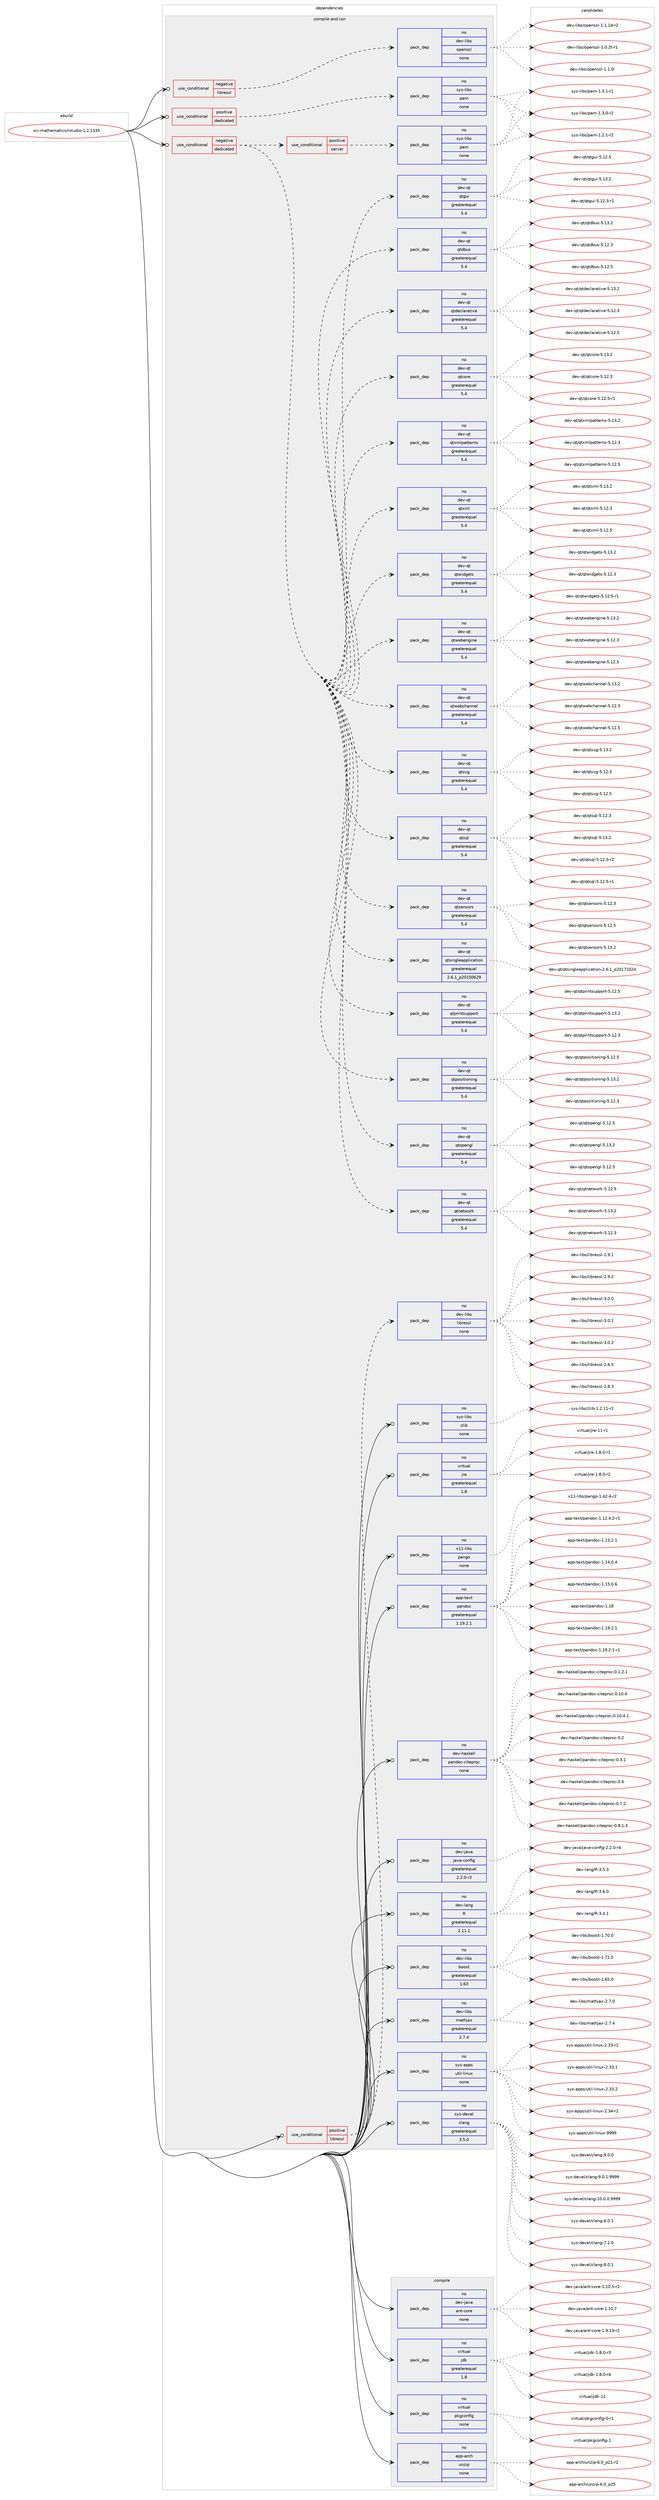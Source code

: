 digraph prolog {

# *************
# Graph options
# *************

newrank=true;
concentrate=true;
compound=true;
graph [rankdir=LR,fontname=Helvetica,fontsize=10,ranksep=1.5];#, ranksep=2.5, nodesep=0.2];
edge  [arrowhead=vee];
node  [fontname=Helvetica,fontsize=10];

# **********
# The ebuild
# **********

subgraph cluster_leftcol {
color=gray;
rank=same;
label=<<i>ebuild</i>>;
id [label="sci-mathematics/rstudio-1.2.1335", color=red, width=4, href="../sci-mathematics/rstudio-1.2.1335.svg"];
}

# ****************
# The dependencies
# ****************

subgraph cluster_midcol {
color=gray;
label=<<i>dependencies</i>>;
subgraph cluster_compile {
fillcolor="#eeeeee";
style=filled;
label=<<i>compile</i>>;
subgraph pack637800 {
dependency862418 [label=<<TABLE BORDER="0" CELLBORDER="1" CELLSPACING="0" CELLPADDING="4" WIDTH="220"><TR><TD ROWSPAN="6" CELLPADDING="30">pack_dep</TD></TR><TR><TD WIDTH="110">no</TD></TR><TR><TD>app-arch</TD></TR><TR><TD>unzip</TD></TR><TR><TD>none</TD></TR><TR><TD></TD></TR></TABLE>>, shape=none, color=blue];
}
id:e -> dependency862418:w [weight=20,style="solid",arrowhead="vee"];
subgraph pack637801 {
dependency862419 [label=<<TABLE BORDER="0" CELLBORDER="1" CELLSPACING="0" CELLPADDING="4" WIDTH="220"><TR><TD ROWSPAN="6" CELLPADDING="30">pack_dep</TD></TR><TR><TD WIDTH="110">no</TD></TR><TR><TD>dev-java</TD></TR><TR><TD>ant-core</TD></TR><TR><TD>none</TD></TR><TR><TD></TD></TR></TABLE>>, shape=none, color=blue];
}
id:e -> dependency862419:w [weight=20,style="solid",arrowhead="vee"];
subgraph pack637802 {
dependency862420 [label=<<TABLE BORDER="0" CELLBORDER="1" CELLSPACING="0" CELLPADDING="4" WIDTH="220"><TR><TD ROWSPAN="6" CELLPADDING="30">pack_dep</TD></TR><TR><TD WIDTH="110">no</TD></TR><TR><TD>virtual</TD></TR><TR><TD>jdk</TD></TR><TR><TD>greaterequal</TD></TR><TR><TD>1.8</TD></TR></TABLE>>, shape=none, color=blue];
}
id:e -> dependency862420:w [weight=20,style="solid",arrowhead="vee"];
subgraph pack637803 {
dependency862421 [label=<<TABLE BORDER="0" CELLBORDER="1" CELLSPACING="0" CELLPADDING="4" WIDTH="220"><TR><TD ROWSPAN="6" CELLPADDING="30">pack_dep</TD></TR><TR><TD WIDTH="110">no</TD></TR><TR><TD>virtual</TD></TR><TR><TD>pkgconfig</TD></TR><TR><TD>none</TD></TR><TR><TD></TD></TR></TABLE>>, shape=none, color=blue];
}
id:e -> dependency862421:w [weight=20,style="solid",arrowhead="vee"];
}
subgraph cluster_compileandrun {
fillcolor="#eeeeee";
style=filled;
label=<<i>compile and run</i>>;
subgraph cond209377 {
dependency862422 [label=<<TABLE BORDER="0" CELLBORDER="1" CELLSPACING="0" CELLPADDING="4"><TR><TD ROWSPAN="3" CELLPADDING="10">use_conditional</TD></TR><TR><TD>negative</TD></TR><TR><TD>dedicated</TD></TR></TABLE>>, shape=none, color=red];
subgraph pack637804 {
dependency862423 [label=<<TABLE BORDER="0" CELLBORDER="1" CELLSPACING="0" CELLPADDING="4" WIDTH="220"><TR><TD ROWSPAN="6" CELLPADDING="30">pack_dep</TD></TR><TR><TD WIDTH="110">no</TD></TR><TR><TD>dev-qt</TD></TR><TR><TD>qtcore</TD></TR><TR><TD>greaterequal</TD></TR><TR><TD>5.4</TD></TR></TABLE>>, shape=none, color=blue];
}
dependency862422:e -> dependency862423:w [weight=20,style="dashed",arrowhead="vee"];
subgraph pack637805 {
dependency862424 [label=<<TABLE BORDER="0" CELLBORDER="1" CELLSPACING="0" CELLPADDING="4" WIDTH="220"><TR><TD ROWSPAN="6" CELLPADDING="30">pack_dep</TD></TR><TR><TD WIDTH="110">no</TD></TR><TR><TD>dev-qt</TD></TR><TR><TD>qtdeclarative</TD></TR><TR><TD>greaterequal</TD></TR><TR><TD>5.4</TD></TR></TABLE>>, shape=none, color=blue];
}
dependency862422:e -> dependency862424:w [weight=20,style="dashed",arrowhead="vee"];
subgraph pack637806 {
dependency862425 [label=<<TABLE BORDER="0" CELLBORDER="1" CELLSPACING="0" CELLPADDING="4" WIDTH="220"><TR><TD ROWSPAN="6" CELLPADDING="30">pack_dep</TD></TR><TR><TD WIDTH="110">no</TD></TR><TR><TD>dev-qt</TD></TR><TR><TD>qtdbus</TD></TR><TR><TD>greaterequal</TD></TR><TR><TD>5.4</TD></TR></TABLE>>, shape=none, color=blue];
}
dependency862422:e -> dependency862425:w [weight=20,style="dashed",arrowhead="vee"];
subgraph pack637807 {
dependency862426 [label=<<TABLE BORDER="0" CELLBORDER="1" CELLSPACING="0" CELLPADDING="4" WIDTH="220"><TR><TD ROWSPAN="6" CELLPADDING="30">pack_dep</TD></TR><TR><TD WIDTH="110">no</TD></TR><TR><TD>dev-qt</TD></TR><TR><TD>qtgui</TD></TR><TR><TD>greaterequal</TD></TR><TR><TD>5.4</TD></TR></TABLE>>, shape=none, color=blue];
}
dependency862422:e -> dependency862426:w [weight=20,style="dashed",arrowhead="vee"];
subgraph pack637808 {
dependency862427 [label=<<TABLE BORDER="0" CELLBORDER="1" CELLSPACING="0" CELLPADDING="4" WIDTH="220"><TR><TD ROWSPAN="6" CELLPADDING="30">pack_dep</TD></TR><TR><TD WIDTH="110">no</TD></TR><TR><TD>dev-qt</TD></TR><TR><TD>qtnetwork</TD></TR><TR><TD>greaterequal</TD></TR><TR><TD>5.4</TD></TR></TABLE>>, shape=none, color=blue];
}
dependency862422:e -> dependency862427:w [weight=20,style="dashed",arrowhead="vee"];
subgraph pack637809 {
dependency862428 [label=<<TABLE BORDER="0" CELLBORDER="1" CELLSPACING="0" CELLPADDING="4" WIDTH="220"><TR><TD ROWSPAN="6" CELLPADDING="30">pack_dep</TD></TR><TR><TD WIDTH="110">no</TD></TR><TR><TD>dev-qt</TD></TR><TR><TD>qtopengl</TD></TR><TR><TD>greaterequal</TD></TR><TR><TD>5.4</TD></TR></TABLE>>, shape=none, color=blue];
}
dependency862422:e -> dependency862428:w [weight=20,style="dashed",arrowhead="vee"];
subgraph pack637810 {
dependency862429 [label=<<TABLE BORDER="0" CELLBORDER="1" CELLSPACING="0" CELLPADDING="4" WIDTH="220"><TR><TD ROWSPAN="6" CELLPADDING="30">pack_dep</TD></TR><TR><TD WIDTH="110">no</TD></TR><TR><TD>dev-qt</TD></TR><TR><TD>qtpositioning</TD></TR><TR><TD>greaterequal</TD></TR><TR><TD>5.4</TD></TR></TABLE>>, shape=none, color=blue];
}
dependency862422:e -> dependency862429:w [weight=20,style="dashed",arrowhead="vee"];
subgraph pack637811 {
dependency862430 [label=<<TABLE BORDER="0" CELLBORDER="1" CELLSPACING="0" CELLPADDING="4" WIDTH="220"><TR><TD ROWSPAN="6" CELLPADDING="30">pack_dep</TD></TR><TR><TD WIDTH="110">no</TD></TR><TR><TD>dev-qt</TD></TR><TR><TD>qtprintsupport</TD></TR><TR><TD>greaterequal</TD></TR><TR><TD>5.4</TD></TR></TABLE>>, shape=none, color=blue];
}
dependency862422:e -> dependency862430:w [weight=20,style="dashed",arrowhead="vee"];
subgraph pack637812 {
dependency862431 [label=<<TABLE BORDER="0" CELLBORDER="1" CELLSPACING="0" CELLPADDING="4" WIDTH="220"><TR><TD ROWSPAN="6" CELLPADDING="30">pack_dep</TD></TR><TR><TD WIDTH="110">no</TD></TR><TR><TD>dev-qt</TD></TR><TR><TD>qtsingleapplication</TD></TR><TR><TD>greaterequal</TD></TR><TR><TD>2.6.1_p20150629</TD></TR></TABLE>>, shape=none, color=blue];
}
dependency862422:e -> dependency862431:w [weight=20,style="dashed",arrowhead="vee"];
subgraph pack637813 {
dependency862432 [label=<<TABLE BORDER="0" CELLBORDER="1" CELLSPACING="0" CELLPADDING="4" WIDTH="220"><TR><TD ROWSPAN="6" CELLPADDING="30">pack_dep</TD></TR><TR><TD WIDTH="110">no</TD></TR><TR><TD>dev-qt</TD></TR><TR><TD>qtsensors</TD></TR><TR><TD>greaterequal</TD></TR><TR><TD>5.4</TD></TR></TABLE>>, shape=none, color=blue];
}
dependency862422:e -> dependency862432:w [weight=20,style="dashed",arrowhead="vee"];
subgraph pack637814 {
dependency862433 [label=<<TABLE BORDER="0" CELLBORDER="1" CELLSPACING="0" CELLPADDING="4" WIDTH="220"><TR><TD ROWSPAN="6" CELLPADDING="30">pack_dep</TD></TR><TR><TD WIDTH="110">no</TD></TR><TR><TD>dev-qt</TD></TR><TR><TD>qtsql</TD></TR><TR><TD>greaterequal</TD></TR><TR><TD>5.4</TD></TR></TABLE>>, shape=none, color=blue];
}
dependency862422:e -> dependency862433:w [weight=20,style="dashed",arrowhead="vee"];
subgraph pack637815 {
dependency862434 [label=<<TABLE BORDER="0" CELLBORDER="1" CELLSPACING="0" CELLPADDING="4" WIDTH="220"><TR><TD ROWSPAN="6" CELLPADDING="30">pack_dep</TD></TR><TR><TD WIDTH="110">no</TD></TR><TR><TD>dev-qt</TD></TR><TR><TD>qtsvg</TD></TR><TR><TD>greaterequal</TD></TR><TR><TD>5.4</TD></TR></TABLE>>, shape=none, color=blue];
}
dependency862422:e -> dependency862434:w [weight=20,style="dashed",arrowhead="vee"];
subgraph pack637816 {
dependency862435 [label=<<TABLE BORDER="0" CELLBORDER="1" CELLSPACING="0" CELLPADDING="4" WIDTH="220"><TR><TD ROWSPAN="6" CELLPADDING="30">pack_dep</TD></TR><TR><TD WIDTH="110">no</TD></TR><TR><TD>dev-qt</TD></TR><TR><TD>qtwebchannel</TD></TR><TR><TD>greaterequal</TD></TR><TR><TD>5.4</TD></TR></TABLE>>, shape=none, color=blue];
}
dependency862422:e -> dependency862435:w [weight=20,style="dashed",arrowhead="vee"];
subgraph pack637817 {
dependency862436 [label=<<TABLE BORDER="0" CELLBORDER="1" CELLSPACING="0" CELLPADDING="4" WIDTH="220"><TR><TD ROWSPAN="6" CELLPADDING="30">pack_dep</TD></TR><TR><TD WIDTH="110">no</TD></TR><TR><TD>dev-qt</TD></TR><TR><TD>qtwebengine</TD></TR><TR><TD>greaterequal</TD></TR><TR><TD>5.4</TD></TR></TABLE>>, shape=none, color=blue];
}
dependency862422:e -> dependency862436:w [weight=20,style="dashed",arrowhead="vee"];
subgraph pack637818 {
dependency862437 [label=<<TABLE BORDER="0" CELLBORDER="1" CELLSPACING="0" CELLPADDING="4" WIDTH="220"><TR><TD ROWSPAN="6" CELLPADDING="30">pack_dep</TD></TR><TR><TD WIDTH="110">no</TD></TR><TR><TD>dev-qt</TD></TR><TR><TD>qtwidgets</TD></TR><TR><TD>greaterequal</TD></TR><TR><TD>5.4</TD></TR></TABLE>>, shape=none, color=blue];
}
dependency862422:e -> dependency862437:w [weight=20,style="dashed",arrowhead="vee"];
subgraph pack637819 {
dependency862438 [label=<<TABLE BORDER="0" CELLBORDER="1" CELLSPACING="0" CELLPADDING="4" WIDTH="220"><TR><TD ROWSPAN="6" CELLPADDING="30">pack_dep</TD></TR><TR><TD WIDTH="110">no</TD></TR><TR><TD>dev-qt</TD></TR><TR><TD>qtxml</TD></TR><TR><TD>greaterequal</TD></TR><TR><TD>5.4</TD></TR></TABLE>>, shape=none, color=blue];
}
dependency862422:e -> dependency862438:w [weight=20,style="dashed",arrowhead="vee"];
subgraph pack637820 {
dependency862439 [label=<<TABLE BORDER="0" CELLBORDER="1" CELLSPACING="0" CELLPADDING="4" WIDTH="220"><TR><TD ROWSPAN="6" CELLPADDING="30">pack_dep</TD></TR><TR><TD WIDTH="110">no</TD></TR><TR><TD>dev-qt</TD></TR><TR><TD>qtxmlpatterns</TD></TR><TR><TD>greaterequal</TD></TR><TR><TD>5.4</TD></TR></TABLE>>, shape=none, color=blue];
}
dependency862422:e -> dependency862439:w [weight=20,style="dashed",arrowhead="vee"];
subgraph cond209378 {
dependency862440 [label=<<TABLE BORDER="0" CELLBORDER="1" CELLSPACING="0" CELLPADDING="4"><TR><TD ROWSPAN="3" CELLPADDING="10">use_conditional</TD></TR><TR><TD>positive</TD></TR><TR><TD>server</TD></TR></TABLE>>, shape=none, color=red];
subgraph pack637821 {
dependency862441 [label=<<TABLE BORDER="0" CELLBORDER="1" CELLSPACING="0" CELLPADDING="4" WIDTH="220"><TR><TD ROWSPAN="6" CELLPADDING="30">pack_dep</TD></TR><TR><TD WIDTH="110">no</TD></TR><TR><TD>sys-libs</TD></TR><TR><TD>pam</TD></TR><TR><TD>none</TD></TR><TR><TD></TD></TR></TABLE>>, shape=none, color=blue];
}
dependency862440:e -> dependency862441:w [weight=20,style="dashed",arrowhead="vee"];
}
dependency862422:e -> dependency862440:w [weight=20,style="dashed",arrowhead="vee"];
}
id:e -> dependency862422:w [weight=20,style="solid",arrowhead="odotvee"];
subgraph cond209379 {
dependency862442 [label=<<TABLE BORDER="0" CELLBORDER="1" CELLSPACING="0" CELLPADDING="4"><TR><TD ROWSPAN="3" CELLPADDING="10">use_conditional</TD></TR><TR><TD>negative</TD></TR><TR><TD>libressl</TD></TR></TABLE>>, shape=none, color=red];
subgraph pack637822 {
dependency862443 [label=<<TABLE BORDER="0" CELLBORDER="1" CELLSPACING="0" CELLPADDING="4" WIDTH="220"><TR><TD ROWSPAN="6" CELLPADDING="30">pack_dep</TD></TR><TR><TD WIDTH="110">no</TD></TR><TR><TD>dev-libs</TD></TR><TR><TD>openssl</TD></TR><TR><TD>none</TD></TR><TR><TD></TD></TR></TABLE>>, shape=none, color=blue];
}
dependency862442:e -> dependency862443:w [weight=20,style="dashed",arrowhead="vee"];
}
id:e -> dependency862442:w [weight=20,style="solid",arrowhead="odotvee"];
subgraph cond209380 {
dependency862444 [label=<<TABLE BORDER="0" CELLBORDER="1" CELLSPACING="0" CELLPADDING="4"><TR><TD ROWSPAN="3" CELLPADDING="10">use_conditional</TD></TR><TR><TD>positive</TD></TR><TR><TD>dedicated</TD></TR></TABLE>>, shape=none, color=red];
subgraph pack637823 {
dependency862445 [label=<<TABLE BORDER="0" CELLBORDER="1" CELLSPACING="0" CELLPADDING="4" WIDTH="220"><TR><TD ROWSPAN="6" CELLPADDING="30">pack_dep</TD></TR><TR><TD WIDTH="110">no</TD></TR><TR><TD>sys-libs</TD></TR><TR><TD>pam</TD></TR><TR><TD>none</TD></TR><TR><TD></TD></TR></TABLE>>, shape=none, color=blue];
}
dependency862444:e -> dependency862445:w [weight=20,style="dashed",arrowhead="vee"];
}
id:e -> dependency862444:w [weight=20,style="solid",arrowhead="odotvee"];
subgraph cond209381 {
dependency862446 [label=<<TABLE BORDER="0" CELLBORDER="1" CELLSPACING="0" CELLPADDING="4"><TR><TD ROWSPAN="3" CELLPADDING="10">use_conditional</TD></TR><TR><TD>positive</TD></TR><TR><TD>libressl</TD></TR></TABLE>>, shape=none, color=red];
subgraph pack637824 {
dependency862447 [label=<<TABLE BORDER="0" CELLBORDER="1" CELLSPACING="0" CELLPADDING="4" WIDTH="220"><TR><TD ROWSPAN="6" CELLPADDING="30">pack_dep</TD></TR><TR><TD WIDTH="110">no</TD></TR><TR><TD>dev-libs</TD></TR><TR><TD>libressl</TD></TR><TR><TD>none</TD></TR><TR><TD></TD></TR></TABLE>>, shape=none, color=blue];
}
dependency862446:e -> dependency862447:w [weight=20,style="dashed",arrowhead="vee"];
}
id:e -> dependency862446:w [weight=20,style="solid",arrowhead="odotvee"];
subgraph pack637825 {
dependency862448 [label=<<TABLE BORDER="0" CELLBORDER="1" CELLSPACING="0" CELLPADDING="4" WIDTH="220"><TR><TD ROWSPAN="6" CELLPADDING="30">pack_dep</TD></TR><TR><TD WIDTH="110">no</TD></TR><TR><TD>app-text</TD></TR><TR><TD>pandoc</TD></TR><TR><TD>greaterequal</TD></TR><TR><TD>1.19.2.1</TD></TR></TABLE>>, shape=none, color=blue];
}
id:e -> dependency862448:w [weight=20,style="solid",arrowhead="odotvee"];
subgraph pack637826 {
dependency862449 [label=<<TABLE BORDER="0" CELLBORDER="1" CELLSPACING="0" CELLPADDING="4" WIDTH="220"><TR><TD ROWSPAN="6" CELLPADDING="30">pack_dep</TD></TR><TR><TD WIDTH="110">no</TD></TR><TR><TD>dev-haskell</TD></TR><TR><TD>pandoc-citeproc</TD></TR><TR><TD>none</TD></TR><TR><TD></TD></TR></TABLE>>, shape=none, color=blue];
}
id:e -> dependency862449:w [weight=20,style="solid",arrowhead="odotvee"];
subgraph pack637827 {
dependency862450 [label=<<TABLE BORDER="0" CELLBORDER="1" CELLSPACING="0" CELLPADDING="4" WIDTH="220"><TR><TD ROWSPAN="6" CELLPADDING="30">pack_dep</TD></TR><TR><TD WIDTH="110">no</TD></TR><TR><TD>dev-java</TD></TR><TR><TD>java-config</TD></TR><TR><TD>greaterequal</TD></TR><TR><TD>2.2.0-r3</TD></TR></TABLE>>, shape=none, color=blue];
}
id:e -> dependency862450:w [weight=20,style="solid",arrowhead="odotvee"];
subgraph pack637828 {
dependency862451 [label=<<TABLE BORDER="0" CELLBORDER="1" CELLSPACING="0" CELLPADDING="4" WIDTH="220"><TR><TD ROWSPAN="6" CELLPADDING="30">pack_dep</TD></TR><TR><TD WIDTH="110">no</TD></TR><TR><TD>dev-lang</TD></TR><TR><TD>R</TD></TR><TR><TD>greaterequal</TD></TR><TR><TD>2.11.1</TD></TR></TABLE>>, shape=none, color=blue];
}
id:e -> dependency862451:w [weight=20,style="solid",arrowhead="odotvee"];
subgraph pack637829 {
dependency862452 [label=<<TABLE BORDER="0" CELLBORDER="1" CELLSPACING="0" CELLPADDING="4" WIDTH="220"><TR><TD ROWSPAN="6" CELLPADDING="30">pack_dep</TD></TR><TR><TD WIDTH="110">no</TD></TR><TR><TD>dev-libs</TD></TR><TR><TD>boost</TD></TR><TR><TD>greaterequal</TD></TR><TR><TD>1.63</TD></TR></TABLE>>, shape=none, color=blue];
}
id:e -> dependency862452:w [weight=20,style="solid",arrowhead="odotvee"];
subgraph pack637830 {
dependency862453 [label=<<TABLE BORDER="0" CELLBORDER="1" CELLSPACING="0" CELLPADDING="4" WIDTH="220"><TR><TD ROWSPAN="6" CELLPADDING="30">pack_dep</TD></TR><TR><TD WIDTH="110">no</TD></TR><TR><TD>dev-libs</TD></TR><TR><TD>mathjax</TD></TR><TR><TD>greaterequal</TD></TR><TR><TD>2.7.4</TD></TR></TABLE>>, shape=none, color=blue];
}
id:e -> dependency862453:w [weight=20,style="solid",arrowhead="odotvee"];
subgraph pack637831 {
dependency862454 [label=<<TABLE BORDER="0" CELLBORDER="1" CELLSPACING="0" CELLPADDING="4" WIDTH="220"><TR><TD ROWSPAN="6" CELLPADDING="30">pack_dep</TD></TR><TR><TD WIDTH="110">no</TD></TR><TR><TD>sys-apps</TD></TR><TR><TD>util-linux</TD></TR><TR><TD>none</TD></TR><TR><TD></TD></TR></TABLE>>, shape=none, color=blue];
}
id:e -> dependency862454:w [weight=20,style="solid",arrowhead="odotvee"];
subgraph pack637832 {
dependency862455 [label=<<TABLE BORDER="0" CELLBORDER="1" CELLSPACING="0" CELLPADDING="4" WIDTH="220"><TR><TD ROWSPAN="6" CELLPADDING="30">pack_dep</TD></TR><TR><TD WIDTH="110">no</TD></TR><TR><TD>sys-devel</TD></TR><TR><TD>clang</TD></TR><TR><TD>greaterequal</TD></TR><TR><TD>3.5.0</TD></TR></TABLE>>, shape=none, color=blue];
}
id:e -> dependency862455:w [weight=20,style="solid",arrowhead="odotvee"];
subgraph pack637833 {
dependency862456 [label=<<TABLE BORDER="0" CELLBORDER="1" CELLSPACING="0" CELLPADDING="4" WIDTH="220"><TR><TD ROWSPAN="6" CELLPADDING="30">pack_dep</TD></TR><TR><TD WIDTH="110">no</TD></TR><TR><TD>sys-libs</TD></TR><TR><TD>zlib</TD></TR><TR><TD>none</TD></TR><TR><TD></TD></TR></TABLE>>, shape=none, color=blue];
}
id:e -> dependency862456:w [weight=20,style="solid",arrowhead="odotvee"];
subgraph pack637834 {
dependency862457 [label=<<TABLE BORDER="0" CELLBORDER="1" CELLSPACING="0" CELLPADDING="4" WIDTH="220"><TR><TD ROWSPAN="6" CELLPADDING="30">pack_dep</TD></TR><TR><TD WIDTH="110">no</TD></TR><TR><TD>virtual</TD></TR><TR><TD>jre</TD></TR><TR><TD>greaterequal</TD></TR><TR><TD>1.8</TD></TR></TABLE>>, shape=none, color=blue];
}
id:e -> dependency862457:w [weight=20,style="solid",arrowhead="odotvee"];
subgraph pack637835 {
dependency862458 [label=<<TABLE BORDER="0" CELLBORDER="1" CELLSPACING="0" CELLPADDING="4" WIDTH="220"><TR><TD ROWSPAN="6" CELLPADDING="30">pack_dep</TD></TR><TR><TD WIDTH="110">no</TD></TR><TR><TD>x11-libs</TD></TR><TR><TD>pango</TD></TR><TR><TD>none</TD></TR><TR><TD></TD></TR></TABLE>>, shape=none, color=blue];
}
id:e -> dependency862458:w [weight=20,style="solid",arrowhead="odotvee"];
}
subgraph cluster_run {
fillcolor="#eeeeee";
style=filled;
label=<<i>run</i>>;
}
}

# **************
# The candidates
# **************

subgraph cluster_choices {
rank=same;
color=gray;
label=<<i>candidates</i>>;

subgraph choice637800 {
color=black;
nodesep=1;
choice9711211245971149910447117110122105112455446489511250494511450 [label="app-arch/unzip-6.0_p21-r2", color=red, width=4,href="../app-arch/unzip-6.0_p21-r2.svg"];
choice971121124597114991044711711012210511245544648951125053 [label="app-arch/unzip-6.0_p25", color=red, width=4,href="../app-arch/unzip-6.0_p25.svg"];
dependency862418:e -> choice9711211245971149910447117110122105112455446489511250494511450:w [style=dotted,weight="100"];
dependency862418:e -> choice971121124597114991044711711012210511245544648951125053:w [style=dotted,weight="100"];
}
subgraph choice637801 {
color=black;
nodesep=1;
choice10010111845106971189747971101164599111114101454946494846534511450 [label="dev-java/ant-core-1.10.5-r2", color=red, width=4,href="../dev-java/ant-core-1.10.5-r2.svg"];
choice1001011184510697118974797110116459911111410145494649484655 [label="dev-java/ant-core-1.10.7", color=red, width=4,href="../dev-java/ant-core-1.10.7.svg"];
choice10010111845106971189747971101164599111114101454946574649514511450 [label="dev-java/ant-core-1.9.13-r2", color=red, width=4,href="../dev-java/ant-core-1.9.13-r2.svg"];
dependency862419:e -> choice10010111845106971189747971101164599111114101454946494846534511450:w [style=dotted,weight="100"];
dependency862419:e -> choice1001011184510697118974797110116459911111410145494649484655:w [style=dotted,weight="100"];
dependency862419:e -> choice10010111845106971189747971101164599111114101454946574649514511450:w [style=dotted,weight="100"];
}
subgraph choice637802 {
color=black;
nodesep=1;
choice11810511411611797108471061001074549465646484511451 [label="virtual/jdk-1.8.0-r3", color=red, width=4,href="../virtual/jdk-1.8.0-r3.svg"];
choice11810511411611797108471061001074549465646484511452 [label="virtual/jdk-1.8.0-r4", color=red, width=4,href="../virtual/jdk-1.8.0-r4.svg"];
choice1181051141161179710847106100107454949 [label="virtual/jdk-11", color=red, width=4,href="../virtual/jdk-11.svg"];
dependency862420:e -> choice11810511411611797108471061001074549465646484511451:w [style=dotted,weight="100"];
dependency862420:e -> choice11810511411611797108471061001074549465646484511452:w [style=dotted,weight="100"];
dependency862420:e -> choice1181051141161179710847106100107454949:w [style=dotted,weight="100"];
}
subgraph choice637803 {
color=black;
nodesep=1;
choice11810511411611797108471121071039911111010210510345484511449 [label="virtual/pkgconfig-0-r1", color=red, width=4,href="../virtual/pkgconfig-0-r1.svg"];
choice1181051141161179710847112107103991111101021051034549 [label="virtual/pkgconfig-1", color=red, width=4,href="../virtual/pkgconfig-1.svg"];
dependency862421:e -> choice11810511411611797108471121071039911111010210510345484511449:w [style=dotted,weight="100"];
dependency862421:e -> choice1181051141161179710847112107103991111101021051034549:w [style=dotted,weight="100"];
}
subgraph choice637804 {
color=black;
nodesep=1;
choice10010111845113116471131169911111410145534649504651 [label="dev-qt/qtcore-5.12.3", color=red, width=4,href="../dev-qt/qtcore-5.12.3.svg"];
choice100101118451131164711311699111114101455346495046534511449 [label="dev-qt/qtcore-5.12.5-r1", color=red, width=4,href="../dev-qt/qtcore-5.12.5-r1.svg"];
choice10010111845113116471131169911111410145534649514650 [label="dev-qt/qtcore-5.13.2", color=red, width=4,href="../dev-qt/qtcore-5.13.2.svg"];
dependency862423:e -> choice10010111845113116471131169911111410145534649504651:w [style=dotted,weight="100"];
dependency862423:e -> choice100101118451131164711311699111114101455346495046534511449:w [style=dotted,weight="100"];
dependency862423:e -> choice10010111845113116471131169911111410145534649514650:w [style=dotted,weight="100"];
}
subgraph choice637805 {
color=black;
nodesep=1;
choice100101118451131164711311610010199108971149711610511810145534649504651 [label="dev-qt/qtdeclarative-5.12.3", color=red, width=4,href="../dev-qt/qtdeclarative-5.12.3.svg"];
choice100101118451131164711311610010199108971149711610511810145534649504653 [label="dev-qt/qtdeclarative-5.12.5", color=red, width=4,href="../dev-qt/qtdeclarative-5.12.5.svg"];
choice100101118451131164711311610010199108971149711610511810145534649514650 [label="dev-qt/qtdeclarative-5.13.2", color=red, width=4,href="../dev-qt/qtdeclarative-5.13.2.svg"];
dependency862424:e -> choice100101118451131164711311610010199108971149711610511810145534649504651:w [style=dotted,weight="100"];
dependency862424:e -> choice100101118451131164711311610010199108971149711610511810145534649504653:w [style=dotted,weight="100"];
dependency862424:e -> choice100101118451131164711311610010199108971149711610511810145534649514650:w [style=dotted,weight="100"];
}
subgraph choice637806 {
color=black;
nodesep=1;
choice10010111845113116471131161009811711545534649504651 [label="dev-qt/qtdbus-5.12.3", color=red, width=4,href="../dev-qt/qtdbus-5.12.3.svg"];
choice10010111845113116471131161009811711545534649504653 [label="dev-qt/qtdbus-5.12.5", color=red, width=4,href="../dev-qt/qtdbus-5.12.5.svg"];
choice10010111845113116471131161009811711545534649514650 [label="dev-qt/qtdbus-5.13.2", color=red, width=4,href="../dev-qt/qtdbus-5.13.2.svg"];
dependency862425:e -> choice10010111845113116471131161009811711545534649504651:w [style=dotted,weight="100"];
dependency862425:e -> choice10010111845113116471131161009811711545534649504653:w [style=dotted,weight="100"];
dependency862425:e -> choice10010111845113116471131161009811711545534649514650:w [style=dotted,weight="100"];
}
subgraph choice637807 {
color=black;
nodesep=1;
choice1001011184511311647113116103117105455346495046514511449 [label="dev-qt/qtgui-5.12.3-r1", color=red, width=4,href="../dev-qt/qtgui-5.12.3-r1.svg"];
choice100101118451131164711311610311710545534649504653 [label="dev-qt/qtgui-5.12.5", color=red, width=4,href="../dev-qt/qtgui-5.12.5.svg"];
choice100101118451131164711311610311710545534649514650 [label="dev-qt/qtgui-5.13.2", color=red, width=4,href="../dev-qt/qtgui-5.13.2.svg"];
dependency862426:e -> choice1001011184511311647113116103117105455346495046514511449:w [style=dotted,weight="100"];
dependency862426:e -> choice100101118451131164711311610311710545534649504653:w [style=dotted,weight="100"];
dependency862426:e -> choice100101118451131164711311610311710545534649514650:w [style=dotted,weight="100"];
}
subgraph choice637808 {
color=black;
nodesep=1;
choice100101118451131164711311611010111611911111410745534649504651 [label="dev-qt/qtnetwork-5.12.3", color=red, width=4,href="../dev-qt/qtnetwork-5.12.3.svg"];
choice100101118451131164711311611010111611911111410745534649504653 [label="dev-qt/qtnetwork-5.12.5", color=red, width=4,href="../dev-qt/qtnetwork-5.12.5.svg"];
choice100101118451131164711311611010111611911111410745534649514650 [label="dev-qt/qtnetwork-5.13.2", color=red, width=4,href="../dev-qt/qtnetwork-5.13.2.svg"];
dependency862427:e -> choice100101118451131164711311611010111611911111410745534649504651:w [style=dotted,weight="100"];
dependency862427:e -> choice100101118451131164711311611010111611911111410745534649504653:w [style=dotted,weight="100"];
dependency862427:e -> choice100101118451131164711311611010111611911111410745534649514650:w [style=dotted,weight="100"];
}
subgraph choice637809 {
color=black;
nodesep=1;
choice100101118451131164711311611111210111010310845534649504651 [label="dev-qt/qtopengl-5.12.3", color=red, width=4,href="../dev-qt/qtopengl-5.12.3.svg"];
choice100101118451131164711311611111210111010310845534649504653 [label="dev-qt/qtopengl-5.12.5", color=red, width=4,href="../dev-qt/qtopengl-5.12.5.svg"];
choice100101118451131164711311611111210111010310845534649514650 [label="dev-qt/qtopengl-5.13.2", color=red, width=4,href="../dev-qt/qtopengl-5.13.2.svg"];
dependency862428:e -> choice100101118451131164711311611111210111010310845534649504651:w [style=dotted,weight="100"];
dependency862428:e -> choice100101118451131164711311611111210111010310845534649504653:w [style=dotted,weight="100"];
dependency862428:e -> choice100101118451131164711311611111210111010310845534649514650:w [style=dotted,weight="100"];
}
subgraph choice637810 {
color=black;
nodesep=1;
choice100101118451131164711311611211111510511610511111010511010345534649504651 [label="dev-qt/qtpositioning-5.12.3", color=red, width=4,href="../dev-qt/qtpositioning-5.12.3.svg"];
choice100101118451131164711311611211111510511610511111010511010345534649504653 [label="dev-qt/qtpositioning-5.12.5", color=red, width=4,href="../dev-qt/qtpositioning-5.12.5.svg"];
choice100101118451131164711311611211111510511610511111010511010345534649514650 [label="dev-qt/qtpositioning-5.13.2", color=red, width=4,href="../dev-qt/qtpositioning-5.13.2.svg"];
dependency862429:e -> choice100101118451131164711311611211111510511610511111010511010345534649504651:w [style=dotted,weight="100"];
dependency862429:e -> choice100101118451131164711311611211111510511610511111010511010345534649504653:w [style=dotted,weight="100"];
dependency862429:e -> choice100101118451131164711311611211111510511610511111010511010345534649514650:w [style=dotted,weight="100"];
}
subgraph choice637811 {
color=black;
nodesep=1;
choice100101118451131164711311611211410511011611511711211211111411645534649504651 [label="dev-qt/qtprintsupport-5.12.3", color=red, width=4,href="../dev-qt/qtprintsupport-5.12.3.svg"];
choice100101118451131164711311611211410511011611511711211211111411645534649504653 [label="dev-qt/qtprintsupport-5.12.5", color=red, width=4,href="../dev-qt/qtprintsupport-5.12.5.svg"];
choice100101118451131164711311611211410511011611511711211211111411645534649514650 [label="dev-qt/qtprintsupport-5.13.2", color=red, width=4,href="../dev-qt/qtprintsupport-5.13.2.svg"];
dependency862430:e -> choice100101118451131164711311611211410511011611511711211211111411645534649504651:w [style=dotted,weight="100"];
dependency862430:e -> choice100101118451131164711311611211410511011611511711211211111411645534649504653:w [style=dotted,weight="100"];
dependency862430:e -> choice100101118451131164711311611211410511011611511711211211111411645534649514650:w [style=dotted,weight="100"];
}
subgraph choice637812 {
color=black;
nodesep=1;
choice1001011184511311647113116115105110103108101971121121081059997116105111110455046544649951125048495549485052 [label="dev-qt/qtsingleapplication-2.6.1_p20171024", color=red, width=4,href="../dev-qt/qtsingleapplication-2.6.1_p20171024.svg"];
dependency862431:e -> choice1001011184511311647113116115105110103108101971121121081059997116105111110455046544649951125048495549485052:w [style=dotted,weight="100"];
}
subgraph choice637813 {
color=black;
nodesep=1;
choice100101118451131164711311611510111011511111411545534649504651 [label="dev-qt/qtsensors-5.12.3", color=red, width=4,href="../dev-qt/qtsensors-5.12.3.svg"];
choice100101118451131164711311611510111011511111411545534649504653 [label="dev-qt/qtsensors-5.12.5", color=red, width=4,href="../dev-qt/qtsensors-5.12.5.svg"];
choice100101118451131164711311611510111011511111411545534649514650 [label="dev-qt/qtsensors-5.13.2", color=red, width=4,href="../dev-qt/qtsensors-5.13.2.svg"];
dependency862432:e -> choice100101118451131164711311611510111011511111411545534649504651:w [style=dotted,weight="100"];
dependency862432:e -> choice100101118451131164711311611510111011511111411545534649504653:w [style=dotted,weight="100"];
dependency862432:e -> choice100101118451131164711311611510111011511111411545534649514650:w [style=dotted,weight="100"];
}
subgraph choice637814 {
color=black;
nodesep=1;
choice100101118451131164711311611511310845534649504651 [label="dev-qt/qtsql-5.12.3", color=red, width=4,href="../dev-qt/qtsql-5.12.3.svg"];
choice1001011184511311647113116115113108455346495046534511449 [label="dev-qt/qtsql-5.12.5-r1", color=red, width=4,href="../dev-qt/qtsql-5.12.5-r1.svg"];
choice1001011184511311647113116115113108455346495046534511450 [label="dev-qt/qtsql-5.12.5-r2", color=red, width=4,href="../dev-qt/qtsql-5.12.5-r2.svg"];
choice100101118451131164711311611511310845534649514650 [label="dev-qt/qtsql-5.13.2", color=red, width=4,href="../dev-qt/qtsql-5.13.2.svg"];
dependency862433:e -> choice100101118451131164711311611511310845534649504651:w [style=dotted,weight="100"];
dependency862433:e -> choice1001011184511311647113116115113108455346495046534511449:w [style=dotted,weight="100"];
dependency862433:e -> choice1001011184511311647113116115113108455346495046534511450:w [style=dotted,weight="100"];
dependency862433:e -> choice100101118451131164711311611511310845534649514650:w [style=dotted,weight="100"];
}
subgraph choice637815 {
color=black;
nodesep=1;
choice100101118451131164711311611511810345534649504651 [label="dev-qt/qtsvg-5.12.3", color=red, width=4,href="../dev-qt/qtsvg-5.12.3.svg"];
choice100101118451131164711311611511810345534649504653 [label="dev-qt/qtsvg-5.12.5", color=red, width=4,href="../dev-qt/qtsvg-5.12.5.svg"];
choice100101118451131164711311611511810345534649514650 [label="dev-qt/qtsvg-5.13.2", color=red, width=4,href="../dev-qt/qtsvg-5.13.2.svg"];
dependency862434:e -> choice100101118451131164711311611511810345534649504651:w [style=dotted,weight="100"];
dependency862434:e -> choice100101118451131164711311611511810345534649504653:w [style=dotted,weight="100"];
dependency862434:e -> choice100101118451131164711311611511810345534649514650:w [style=dotted,weight="100"];
}
subgraph choice637816 {
color=black;
nodesep=1;
choice100101118451131164711311611910198991049711011010110845534649504651 [label="dev-qt/qtwebchannel-5.12.3", color=red, width=4,href="../dev-qt/qtwebchannel-5.12.3.svg"];
choice100101118451131164711311611910198991049711011010110845534649504653 [label="dev-qt/qtwebchannel-5.12.5", color=red, width=4,href="../dev-qt/qtwebchannel-5.12.5.svg"];
choice100101118451131164711311611910198991049711011010110845534649514650 [label="dev-qt/qtwebchannel-5.13.2", color=red, width=4,href="../dev-qt/qtwebchannel-5.13.2.svg"];
dependency862435:e -> choice100101118451131164711311611910198991049711011010110845534649504651:w [style=dotted,weight="100"];
dependency862435:e -> choice100101118451131164711311611910198991049711011010110845534649504653:w [style=dotted,weight="100"];
dependency862435:e -> choice100101118451131164711311611910198991049711011010110845534649514650:w [style=dotted,weight="100"];
}
subgraph choice637817 {
color=black;
nodesep=1;
choice10010111845113116471131161191019810111010310511010145534649504651 [label="dev-qt/qtwebengine-5.12.3", color=red, width=4,href="../dev-qt/qtwebengine-5.12.3.svg"];
choice10010111845113116471131161191019810111010310511010145534649504653 [label="dev-qt/qtwebengine-5.12.5", color=red, width=4,href="../dev-qt/qtwebengine-5.12.5.svg"];
choice10010111845113116471131161191019810111010310511010145534649514650 [label="dev-qt/qtwebengine-5.13.2", color=red, width=4,href="../dev-qt/qtwebengine-5.13.2.svg"];
dependency862436:e -> choice10010111845113116471131161191019810111010310511010145534649504651:w [style=dotted,weight="100"];
dependency862436:e -> choice10010111845113116471131161191019810111010310511010145534649504653:w [style=dotted,weight="100"];
dependency862436:e -> choice10010111845113116471131161191019810111010310511010145534649514650:w [style=dotted,weight="100"];
}
subgraph choice637818 {
color=black;
nodesep=1;
choice100101118451131164711311611910510010310111611545534649504651 [label="dev-qt/qtwidgets-5.12.3", color=red, width=4,href="../dev-qt/qtwidgets-5.12.3.svg"];
choice1001011184511311647113116119105100103101116115455346495046534511449 [label="dev-qt/qtwidgets-5.12.5-r1", color=red, width=4,href="../dev-qt/qtwidgets-5.12.5-r1.svg"];
choice100101118451131164711311611910510010310111611545534649514650 [label="dev-qt/qtwidgets-5.13.2", color=red, width=4,href="../dev-qt/qtwidgets-5.13.2.svg"];
dependency862437:e -> choice100101118451131164711311611910510010310111611545534649504651:w [style=dotted,weight="100"];
dependency862437:e -> choice1001011184511311647113116119105100103101116115455346495046534511449:w [style=dotted,weight="100"];
dependency862437:e -> choice100101118451131164711311611910510010310111611545534649514650:w [style=dotted,weight="100"];
}
subgraph choice637819 {
color=black;
nodesep=1;
choice100101118451131164711311612010910845534649504651 [label="dev-qt/qtxml-5.12.3", color=red, width=4,href="../dev-qt/qtxml-5.12.3.svg"];
choice100101118451131164711311612010910845534649504653 [label="dev-qt/qtxml-5.12.5", color=red, width=4,href="../dev-qt/qtxml-5.12.5.svg"];
choice100101118451131164711311612010910845534649514650 [label="dev-qt/qtxml-5.13.2", color=red, width=4,href="../dev-qt/qtxml-5.13.2.svg"];
dependency862438:e -> choice100101118451131164711311612010910845534649504651:w [style=dotted,weight="100"];
dependency862438:e -> choice100101118451131164711311612010910845534649504653:w [style=dotted,weight="100"];
dependency862438:e -> choice100101118451131164711311612010910845534649514650:w [style=dotted,weight="100"];
}
subgraph choice637820 {
color=black;
nodesep=1;
choice10010111845113116471131161201091081129711611610111411011545534649504651 [label="dev-qt/qtxmlpatterns-5.12.3", color=red, width=4,href="../dev-qt/qtxmlpatterns-5.12.3.svg"];
choice10010111845113116471131161201091081129711611610111411011545534649504653 [label="dev-qt/qtxmlpatterns-5.12.5", color=red, width=4,href="../dev-qt/qtxmlpatterns-5.12.5.svg"];
choice10010111845113116471131161201091081129711611610111411011545534649514650 [label="dev-qt/qtxmlpatterns-5.13.2", color=red, width=4,href="../dev-qt/qtxmlpatterns-5.13.2.svg"];
dependency862439:e -> choice10010111845113116471131161201091081129711611610111411011545534649504651:w [style=dotted,weight="100"];
dependency862439:e -> choice10010111845113116471131161201091081129711611610111411011545534649504653:w [style=dotted,weight="100"];
dependency862439:e -> choice10010111845113116471131161201091081129711611610111411011545534649514650:w [style=dotted,weight="100"];
}
subgraph choice637821 {
color=black;
nodesep=1;
choice115121115451081059811547112971094549465046494511450 [label="sys-libs/pam-1.2.1-r2", color=red, width=4,href="../sys-libs/pam-1.2.1-r2.svg"];
choice115121115451081059811547112971094549465146484511450 [label="sys-libs/pam-1.3.0-r2", color=red, width=4,href="../sys-libs/pam-1.3.0-r2.svg"];
choice115121115451081059811547112971094549465146494511449 [label="sys-libs/pam-1.3.1-r1", color=red, width=4,href="../sys-libs/pam-1.3.1-r1.svg"];
dependency862441:e -> choice115121115451081059811547112971094549465046494511450:w [style=dotted,weight="100"];
dependency862441:e -> choice115121115451081059811547112971094549465146484511450:w [style=dotted,weight="100"];
dependency862441:e -> choice115121115451081059811547112971094549465146494511449:w [style=dotted,weight="100"];
}
subgraph choice637822 {
color=black;
nodesep=1;
choice1001011184510810598115471111121011101151151084549464846501164511449 [label="dev-libs/openssl-1.0.2t-r1", color=red, width=4,href="../dev-libs/openssl-1.0.2t-r1.svg"];
choice100101118451081059811547111112101110115115108454946494648108 [label="dev-libs/openssl-1.1.0l", color=red, width=4,href="../dev-libs/openssl-1.1.0l.svg"];
choice1001011184510810598115471111121011101151151084549464946491004511450 [label="dev-libs/openssl-1.1.1d-r2", color=red, width=4,href="../dev-libs/openssl-1.1.1d-r2.svg"];
dependency862443:e -> choice1001011184510810598115471111121011101151151084549464846501164511449:w [style=dotted,weight="100"];
dependency862443:e -> choice100101118451081059811547111112101110115115108454946494648108:w [style=dotted,weight="100"];
dependency862443:e -> choice1001011184510810598115471111121011101151151084549464946491004511450:w [style=dotted,weight="100"];
}
subgraph choice637823 {
color=black;
nodesep=1;
choice115121115451081059811547112971094549465046494511450 [label="sys-libs/pam-1.2.1-r2", color=red, width=4,href="../sys-libs/pam-1.2.1-r2.svg"];
choice115121115451081059811547112971094549465146484511450 [label="sys-libs/pam-1.3.0-r2", color=red, width=4,href="../sys-libs/pam-1.3.0-r2.svg"];
choice115121115451081059811547112971094549465146494511449 [label="sys-libs/pam-1.3.1-r1", color=red, width=4,href="../sys-libs/pam-1.3.1-r1.svg"];
dependency862445:e -> choice115121115451081059811547112971094549465046494511450:w [style=dotted,weight="100"];
dependency862445:e -> choice115121115451081059811547112971094549465146484511450:w [style=dotted,weight="100"];
dependency862445:e -> choice115121115451081059811547112971094549465146494511449:w [style=dotted,weight="100"];
}
subgraph choice637824 {
color=black;
nodesep=1;
choice10010111845108105981154710810598114101115115108455046544653 [label="dev-libs/libressl-2.6.5", color=red, width=4,href="../dev-libs/libressl-2.6.5.svg"];
choice10010111845108105981154710810598114101115115108455046564651 [label="dev-libs/libressl-2.8.3", color=red, width=4,href="../dev-libs/libressl-2.8.3.svg"];
choice10010111845108105981154710810598114101115115108455046574649 [label="dev-libs/libressl-2.9.1", color=red, width=4,href="../dev-libs/libressl-2.9.1.svg"];
choice10010111845108105981154710810598114101115115108455046574650 [label="dev-libs/libressl-2.9.2", color=red, width=4,href="../dev-libs/libressl-2.9.2.svg"];
choice10010111845108105981154710810598114101115115108455146484648 [label="dev-libs/libressl-3.0.0", color=red, width=4,href="../dev-libs/libressl-3.0.0.svg"];
choice10010111845108105981154710810598114101115115108455146484649 [label="dev-libs/libressl-3.0.1", color=red, width=4,href="../dev-libs/libressl-3.0.1.svg"];
choice10010111845108105981154710810598114101115115108455146484650 [label="dev-libs/libressl-3.0.2", color=red, width=4,href="../dev-libs/libressl-3.0.2.svg"];
dependency862447:e -> choice10010111845108105981154710810598114101115115108455046544653:w [style=dotted,weight="100"];
dependency862447:e -> choice10010111845108105981154710810598114101115115108455046564651:w [style=dotted,weight="100"];
dependency862447:e -> choice10010111845108105981154710810598114101115115108455046574649:w [style=dotted,weight="100"];
dependency862447:e -> choice10010111845108105981154710810598114101115115108455046574650:w [style=dotted,weight="100"];
dependency862447:e -> choice10010111845108105981154710810598114101115115108455146484648:w [style=dotted,weight="100"];
dependency862447:e -> choice10010111845108105981154710810598114101115115108455146484649:w [style=dotted,weight="100"];
dependency862447:e -> choice10010111845108105981154710810598114101115115108455146484650:w [style=dotted,weight="100"];
}
subgraph choice637825 {
color=black;
nodesep=1;
choice97112112451161011201164711297110100111994549464950465246504511449 [label="app-text/pandoc-1.12.4.2-r1", color=red, width=4,href="../app-text/pandoc-1.12.4.2-r1.svg"];
choice9711211245116101120116471129711010011199454946495146504649 [label="app-text/pandoc-1.13.2.1", color=red, width=4,href="../app-text/pandoc-1.13.2.1.svg"];
choice9711211245116101120116471129711010011199454946495246484652 [label="app-text/pandoc-1.14.0.4", color=red, width=4,href="../app-text/pandoc-1.14.0.4.svg"];
choice9711211245116101120116471129711010011199454946495346484654 [label="app-text/pandoc-1.15.0.6", color=red, width=4,href="../app-text/pandoc-1.15.0.6.svg"];
choice97112112451161011201164711297110100111994549464956 [label="app-text/pandoc-1.18", color=red, width=4,href="../app-text/pandoc-1.18.svg"];
choice9711211245116101120116471129711010011199454946495746504649 [label="app-text/pandoc-1.19.2.1", color=red, width=4,href="../app-text/pandoc-1.19.2.1.svg"];
choice97112112451161011201164711297110100111994549464957465046494511449 [label="app-text/pandoc-1.19.2.1-r1", color=red, width=4,href="../app-text/pandoc-1.19.2.1-r1.svg"];
dependency862448:e -> choice97112112451161011201164711297110100111994549464950465246504511449:w [style=dotted,weight="100"];
dependency862448:e -> choice9711211245116101120116471129711010011199454946495146504649:w [style=dotted,weight="100"];
dependency862448:e -> choice9711211245116101120116471129711010011199454946495246484652:w [style=dotted,weight="100"];
dependency862448:e -> choice9711211245116101120116471129711010011199454946495346484654:w [style=dotted,weight="100"];
dependency862448:e -> choice97112112451161011201164711297110100111994549464956:w [style=dotted,weight="100"];
dependency862448:e -> choice9711211245116101120116471129711010011199454946495746504649:w [style=dotted,weight="100"];
dependency862448:e -> choice97112112451161011201164711297110100111994549464957465046494511449:w [style=dotted,weight="100"];
}
subgraph choice637826 {
color=black;
nodesep=1;
choice10010111845104971151071011081084711297110100111994599105116101112114111994548464946504649 [label="dev-haskell/pandoc-citeproc-0.1.2.1", color=red, width=4,href="../dev-haskell/pandoc-citeproc-0.1.2.1.svg"];
choice100101118451049711510710110810847112971101001119945991051161011121141119945484649484652 [label="dev-haskell/pandoc-citeproc-0.10.4", color=red, width=4,href="../dev-haskell/pandoc-citeproc-0.10.4.svg"];
choice1001011184510497115107101108108471129711010011199459910511610111211411199454846494846524649 [label="dev-haskell/pandoc-citeproc-0.10.4.1", color=red, width=4,href="../dev-haskell/pandoc-citeproc-0.10.4.1.svg"];
choice100101118451049711510710110810847112971101001119945991051161011121141119945484650 [label="dev-haskell/pandoc-citeproc-0.2", color=red, width=4,href="../dev-haskell/pandoc-citeproc-0.2.svg"];
choice1001011184510497115107101108108471129711010011199459910511610111211411199454846514649 [label="dev-haskell/pandoc-citeproc-0.3.1", color=red, width=4,href="../dev-haskell/pandoc-citeproc-0.3.1.svg"];
choice100101118451049711510710110810847112971101001119945991051161011121141119945484654 [label="dev-haskell/pandoc-citeproc-0.6", color=red, width=4,href="../dev-haskell/pandoc-citeproc-0.6.svg"];
choice1001011184510497115107101108108471129711010011199459910511610111211411199454846554650 [label="dev-haskell/pandoc-citeproc-0.7.2", color=red, width=4,href="../dev-haskell/pandoc-citeproc-0.7.2.svg"];
choice10010111845104971151071011081084711297110100111994599105116101112114111994548465646494651 [label="dev-haskell/pandoc-citeproc-0.8.1.3", color=red, width=4,href="../dev-haskell/pandoc-citeproc-0.8.1.3.svg"];
dependency862449:e -> choice10010111845104971151071011081084711297110100111994599105116101112114111994548464946504649:w [style=dotted,weight="100"];
dependency862449:e -> choice100101118451049711510710110810847112971101001119945991051161011121141119945484649484652:w [style=dotted,weight="100"];
dependency862449:e -> choice1001011184510497115107101108108471129711010011199459910511610111211411199454846494846524649:w [style=dotted,weight="100"];
dependency862449:e -> choice100101118451049711510710110810847112971101001119945991051161011121141119945484650:w [style=dotted,weight="100"];
dependency862449:e -> choice1001011184510497115107101108108471129711010011199459910511610111211411199454846514649:w [style=dotted,weight="100"];
dependency862449:e -> choice100101118451049711510710110810847112971101001119945991051161011121141119945484654:w [style=dotted,weight="100"];
dependency862449:e -> choice1001011184510497115107101108108471129711010011199459910511610111211411199454846554650:w [style=dotted,weight="100"];
dependency862449:e -> choice10010111845104971151071011081084711297110100111994599105116101112114111994548465646494651:w [style=dotted,weight="100"];
}
subgraph choice637827 {
color=black;
nodesep=1;
choice10010111845106971189747106971189745991111101021051034550465046484511452 [label="dev-java/java-config-2.2.0-r4", color=red, width=4,href="../dev-java/java-config-2.2.0-r4.svg"];
dependency862450:e -> choice10010111845106971189747106971189745991111101021051034550465046484511452:w [style=dotted,weight="100"];
}
subgraph choice637828 {
color=black;
nodesep=1;
choice10010111845108971101034782455146524649 [label="dev-lang/R-3.4.1", color=red, width=4,href="../dev-lang/R-3.4.1.svg"];
choice10010111845108971101034782455146534651 [label="dev-lang/R-3.5.3", color=red, width=4,href="../dev-lang/R-3.5.3.svg"];
choice10010111845108971101034782455146544648 [label="dev-lang/R-3.6.0", color=red, width=4,href="../dev-lang/R-3.6.0.svg"];
dependency862451:e -> choice10010111845108971101034782455146524649:w [style=dotted,weight="100"];
dependency862451:e -> choice10010111845108971101034782455146534651:w [style=dotted,weight="100"];
dependency862451:e -> choice10010111845108971101034782455146544648:w [style=dotted,weight="100"];
}
subgraph choice637829 {
color=black;
nodesep=1;
choice1001011184510810598115479811111111511645494654534648 [label="dev-libs/boost-1.65.0", color=red, width=4,href="../dev-libs/boost-1.65.0.svg"];
choice1001011184510810598115479811111111511645494655484648 [label="dev-libs/boost-1.70.0", color=red, width=4,href="../dev-libs/boost-1.70.0.svg"];
choice1001011184510810598115479811111111511645494655494648 [label="dev-libs/boost-1.71.0", color=red, width=4,href="../dev-libs/boost-1.71.0.svg"];
dependency862452:e -> choice1001011184510810598115479811111111511645494654534648:w [style=dotted,weight="100"];
dependency862452:e -> choice1001011184510810598115479811111111511645494655484648:w [style=dotted,weight="100"];
dependency862452:e -> choice1001011184510810598115479811111111511645494655494648:w [style=dotted,weight="100"];
}
subgraph choice637830 {
color=black;
nodesep=1;
choice1001011184510810598115471099711610410697120455046554648 [label="dev-libs/mathjax-2.7.0", color=red, width=4,href="../dev-libs/mathjax-2.7.0.svg"];
choice1001011184510810598115471099711610410697120455046554652 [label="dev-libs/mathjax-2.7.4", color=red, width=4,href="../dev-libs/mathjax-2.7.4.svg"];
dependency862453:e -> choice1001011184510810598115471099711610410697120455046554648:w [style=dotted,weight="100"];
dependency862453:e -> choice1001011184510810598115471099711610410697120455046554652:w [style=dotted,weight="100"];
}
subgraph choice637831 {
color=black;
nodesep=1;
choice1151211154597112112115471171161051084510810511011712045504651514511449 [label="sys-apps/util-linux-2.33-r1", color=red, width=4,href="../sys-apps/util-linux-2.33-r1.svg"];
choice1151211154597112112115471171161051084510810511011712045504651514649 [label="sys-apps/util-linux-2.33.1", color=red, width=4,href="../sys-apps/util-linux-2.33.1.svg"];
choice1151211154597112112115471171161051084510810511011712045504651514650 [label="sys-apps/util-linux-2.33.2", color=red, width=4,href="../sys-apps/util-linux-2.33.2.svg"];
choice1151211154597112112115471171161051084510810511011712045504651524511450 [label="sys-apps/util-linux-2.34-r2", color=red, width=4,href="../sys-apps/util-linux-2.34-r2.svg"];
choice115121115459711211211547117116105108451081051101171204557575757 [label="sys-apps/util-linux-9999", color=red, width=4,href="../sys-apps/util-linux-9999.svg"];
dependency862454:e -> choice1151211154597112112115471171161051084510810511011712045504651514511449:w [style=dotted,weight="100"];
dependency862454:e -> choice1151211154597112112115471171161051084510810511011712045504651514649:w [style=dotted,weight="100"];
dependency862454:e -> choice1151211154597112112115471171161051084510810511011712045504651514650:w [style=dotted,weight="100"];
dependency862454:e -> choice1151211154597112112115471171161051084510810511011712045504651524511450:w [style=dotted,weight="100"];
dependency862454:e -> choice115121115459711211211547117116105108451081051101171204557575757:w [style=dotted,weight="100"];
}
subgraph choice637832 {
color=black;
nodesep=1;
choice11512111545100101118101108479910897110103454948464846484657575757 [label="sys-devel/clang-10.0.0.9999", color=red, width=4,href="../sys-devel/clang-10.0.0.9999.svg"];
choice11512111545100101118101108479910897110103455446484649 [label="sys-devel/clang-6.0.1", color=red, width=4,href="../sys-devel/clang-6.0.1.svg"];
choice11512111545100101118101108479910897110103455546494648 [label="sys-devel/clang-7.1.0", color=red, width=4,href="../sys-devel/clang-7.1.0.svg"];
choice11512111545100101118101108479910897110103455646484649 [label="sys-devel/clang-8.0.1", color=red, width=4,href="../sys-devel/clang-8.0.1.svg"];
choice11512111545100101118101108479910897110103455746484648 [label="sys-devel/clang-9.0.0", color=red, width=4,href="../sys-devel/clang-9.0.0.svg"];
choice115121115451001011181011084799108971101034557464846494657575757 [label="sys-devel/clang-9.0.1.9999", color=red, width=4,href="../sys-devel/clang-9.0.1.9999.svg"];
dependency862455:e -> choice11512111545100101118101108479910897110103454948464846484657575757:w [style=dotted,weight="100"];
dependency862455:e -> choice11512111545100101118101108479910897110103455446484649:w [style=dotted,weight="100"];
dependency862455:e -> choice11512111545100101118101108479910897110103455546494648:w [style=dotted,weight="100"];
dependency862455:e -> choice11512111545100101118101108479910897110103455646484649:w [style=dotted,weight="100"];
dependency862455:e -> choice11512111545100101118101108479910897110103455746484648:w [style=dotted,weight="100"];
dependency862455:e -> choice115121115451001011181011084799108971101034557464846494657575757:w [style=dotted,weight="100"];
}
subgraph choice637833 {
color=black;
nodesep=1;
choice11512111545108105981154712210810598454946504649494511450 [label="sys-libs/zlib-1.2.11-r2", color=red, width=4,href="../sys-libs/zlib-1.2.11-r2.svg"];
dependency862456:e -> choice11512111545108105981154712210810598454946504649494511450:w [style=dotted,weight="100"];
}
subgraph choice637834 {
color=black;
nodesep=1;
choice11810511411611797108471061141014549465646484511449 [label="virtual/jre-1.8.0-r1", color=red, width=4,href="../virtual/jre-1.8.0-r1.svg"];
choice11810511411611797108471061141014549465646484511450 [label="virtual/jre-1.8.0-r2", color=red, width=4,href="../virtual/jre-1.8.0-r2.svg"];
choice11810511411611797108471061141014549494511449 [label="virtual/jre-11-r1", color=red, width=4,href="../virtual/jre-11-r1.svg"];
dependency862457:e -> choice11810511411611797108471061141014549465646484511449:w [style=dotted,weight="100"];
dependency862457:e -> choice11810511411611797108471061141014549465646484511450:w [style=dotted,weight="100"];
dependency862457:e -> choice11810511411611797108471061141014549494511449:w [style=dotted,weight="100"];
}
subgraph choice637835 {
color=black;
nodesep=1;
choice120494945108105981154711297110103111454946525046524511450 [label="x11-libs/pango-1.42.4-r2", color=red, width=4,href="../x11-libs/pango-1.42.4-r2.svg"];
dependency862458:e -> choice120494945108105981154711297110103111454946525046524511450:w [style=dotted,weight="100"];
}
}

}
